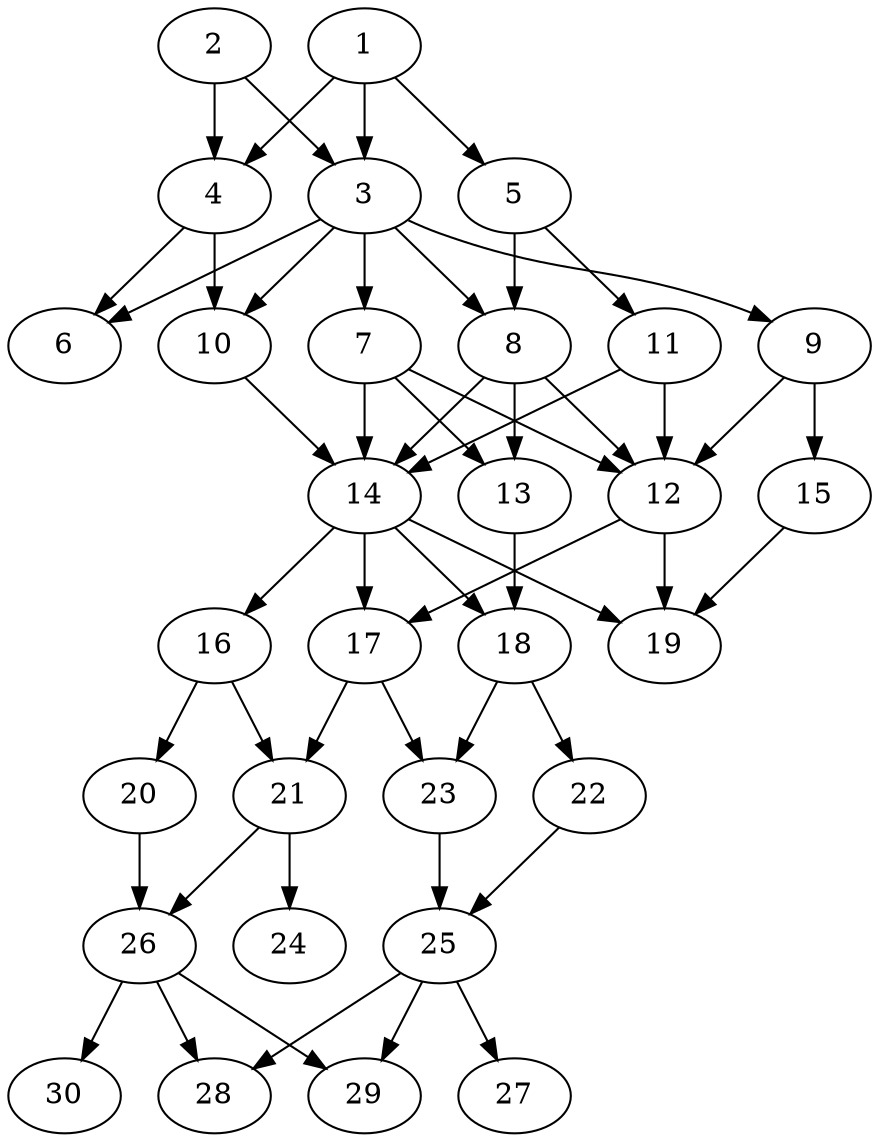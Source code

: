 // DAG automatically generated by daggen at Tue Aug  6 16:27:24 2019
// ./daggen --dot -n 30 --ccr 0.3 --fat 0.5 --regular 0.5 --density 0.6 --mindata 5242880 --maxdata 52428800 
digraph G {
  1 [size="129218560", alpha="0.11", expect_size="38765568"] 
  1 -> 3 [size ="38765568"]
  1 -> 4 [size ="38765568"]
  1 -> 5 [size ="38765568"]
  2 [size="33693013", alpha="0.20", expect_size="10107904"] 
  2 -> 3 [size ="10107904"]
  2 -> 4 [size ="10107904"]
  3 [size="165969920", alpha="0.14", expect_size="49790976"] 
  3 -> 6 [size ="49790976"]
  3 -> 7 [size ="49790976"]
  3 -> 8 [size ="49790976"]
  3 -> 9 [size ="49790976"]
  3 -> 10 [size ="49790976"]
  4 [size="20978347", alpha="0.08", expect_size="6293504"] 
  4 -> 6 [size ="6293504"]
  4 -> 10 [size ="6293504"]
  5 [size="62201173", alpha="0.12", expect_size="18660352"] 
  5 -> 8 [size ="18660352"]
  5 -> 11 [size ="18660352"]
  6 [size="152425813", alpha="0.09", expect_size="45727744"] 
  7 [size="66426880", alpha="0.08", expect_size="19928064"] 
  7 -> 12 [size ="19928064"]
  7 -> 13 [size ="19928064"]
  7 -> 14 [size ="19928064"]
  8 [size="129730560", alpha="0.09", expect_size="38919168"] 
  8 -> 12 [size ="38919168"]
  8 -> 13 [size ="38919168"]
  8 -> 14 [size ="38919168"]
  9 [size="149401600", alpha="0.18", expect_size="44820480"] 
  9 -> 12 [size ="44820480"]
  9 -> 15 [size ="44820480"]
  10 [size="51479893", alpha="0.00", expect_size="15443968"] 
  10 -> 14 [size ="15443968"]
  11 [size="33614507", alpha="0.08", expect_size="10084352"] 
  11 -> 12 [size ="10084352"]
  11 -> 14 [size ="10084352"]
  12 [size="122644480", alpha="0.19", expect_size="36793344"] 
  12 -> 17 [size ="36793344"]
  12 -> 19 [size ="36793344"]
  13 [size="121265493", alpha="0.01", expect_size="36379648"] 
  13 -> 18 [size ="36379648"]
  14 [size="70799360", alpha="0.07", expect_size="21239808"] 
  14 -> 16 [size ="21239808"]
  14 -> 17 [size ="21239808"]
  14 -> 18 [size ="21239808"]
  14 -> 19 [size ="21239808"]
  15 [size="131761493", alpha="0.20", expect_size="39528448"] 
  15 -> 19 [size ="39528448"]
  16 [size="72509440", alpha="0.07", expect_size="21752832"] 
  16 -> 20 [size ="21752832"]
  16 -> 21 [size ="21752832"]
  17 [size="142380373", alpha="0.14", expect_size="42714112"] 
  17 -> 21 [size ="42714112"]
  17 -> 23 [size ="42714112"]
  18 [size="46493013", alpha="0.18", expect_size="13947904"] 
  18 -> 22 [size ="13947904"]
  18 -> 23 [size ="13947904"]
  19 [size="121064107", alpha="0.19", expect_size="36319232"] 
  20 [size="108881920", alpha="0.05", expect_size="32664576"] 
  20 -> 26 [size ="32664576"]
  21 [size="112592213", alpha="0.06", expect_size="33777664"] 
  21 -> 24 [size ="33777664"]
  21 -> 26 [size ="33777664"]
  22 [size="174161920", alpha="0.09", expect_size="52248576"] 
  22 -> 25 [size ="52248576"]
  23 [size="163266560", alpha="0.10", expect_size="48979968"] 
  23 -> 25 [size ="48979968"]
  24 [size="172598613", alpha="0.12", expect_size="51779584"] 
  25 [size="72205653", alpha="0.00", expect_size="21661696"] 
  25 -> 27 [size ="21661696"]
  25 -> 28 [size ="21661696"]
  25 -> 29 [size ="21661696"]
  26 [size="71574187", alpha="0.05", expect_size="21472256"] 
  26 -> 28 [size ="21472256"]
  26 -> 29 [size ="21472256"]
  26 -> 30 [size ="21472256"]
  27 [size="127412907", alpha="0.16", expect_size="38223872"] 
  28 [size="82964480", alpha="0.02", expect_size="24889344"] 
  29 [size="70202027", alpha="0.04", expect_size="21060608"] 
  30 [size="60081493", alpha="0.11", expect_size="18024448"] 
}
